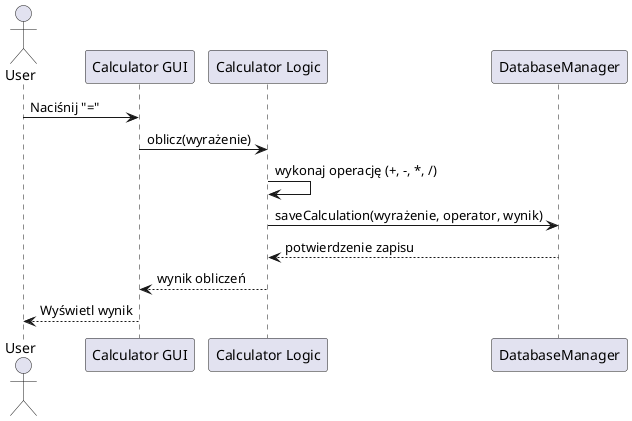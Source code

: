 @startuml
actor User
participant "Calculator GUI" as GUI
participant "Calculator Logic" as Logic
participant "DatabaseManager" as DB

User -> GUI : Naciśnij "="
GUI -> Logic : oblicz(wyrażenie)
Logic -> Logic : wykonaj operację (+, -, *, /)
Logic -> DB : saveCalculation(wyrażenie, operator, wynik)
DB --> Logic : potwierdzenie zapisu
Logic --> GUI : wynik obliczeń
GUI --> User : Wyświetl wynik
@enduml
